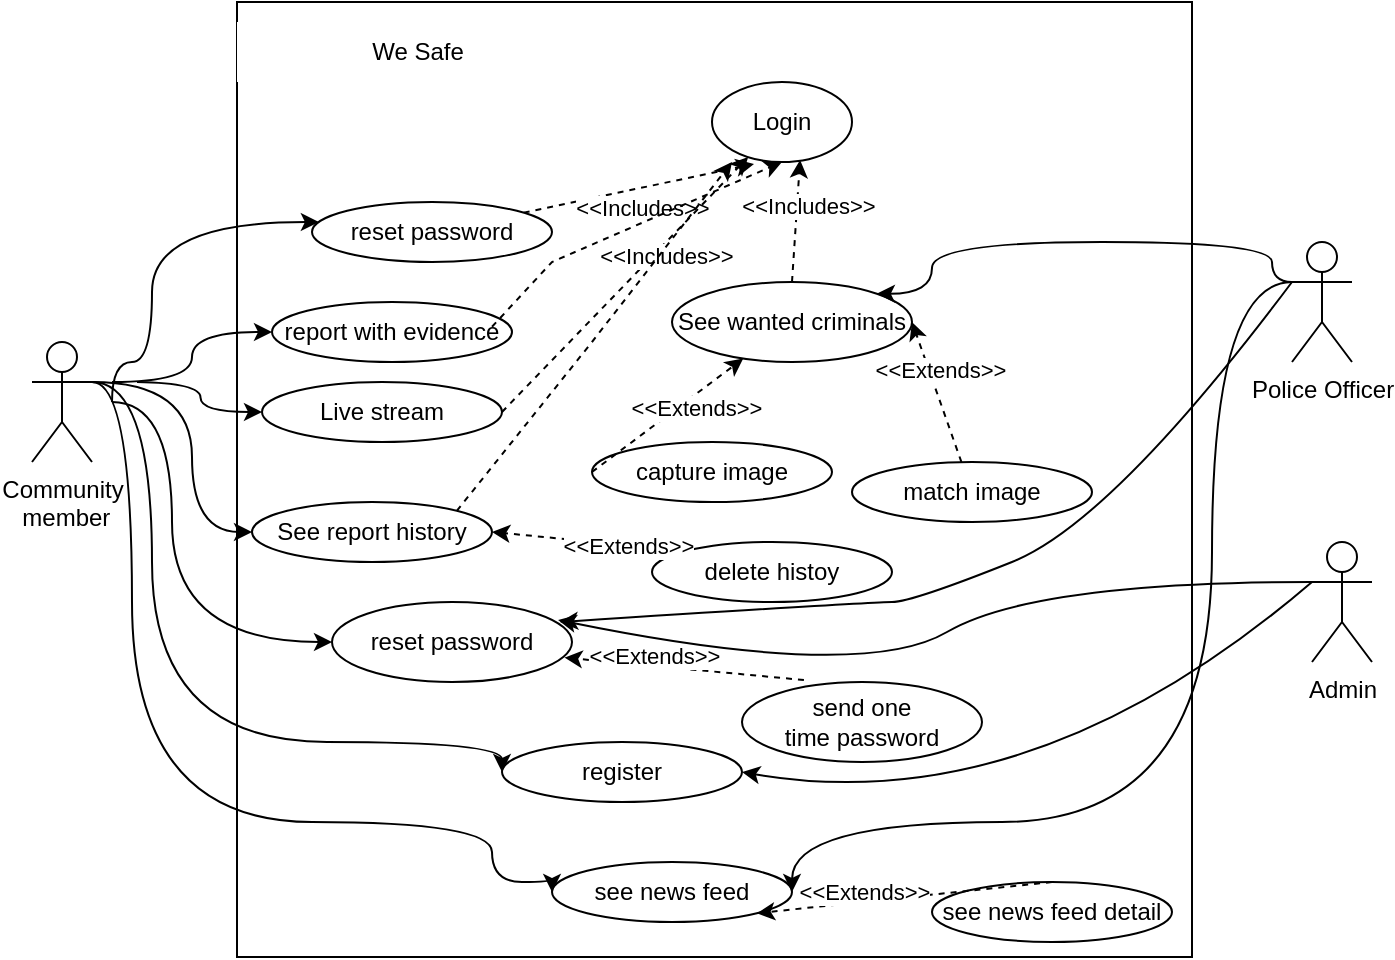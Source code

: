 <mxfile version="16.0.3" type="github">
  <diagram id="VQBJ52Cbb508mhS4Gt7y" name="Page-1">
    <mxGraphModel dx="796" dy="461" grid="1" gridSize="10" guides="1" tooltips="1" connect="1" arrows="1" fold="1" page="1" pageScale="1" pageWidth="850" pageHeight="1100" math="0" shadow="0">
      <root>
        <mxCell id="0" />
        <mxCell id="1" parent="0" />
        <mxCell id="3ofR3fPfTm2XNmkLhLG5-1" value="Community&lt;br&gt;&amp;nbsp;member" style="shape=umlActor;verticalLabelPosition=bottom;verticalAlign=top;html=1;outlineConnect=0;" parent="1" vertex="1">
          <mxGeometry x="70" y="220" width="30" height="60" as="geometry" />
        </mxCell>
        <mxCell id="3ofR3fPfTm2XNmkLhLG5-2" value="Admin" style="shape=umlActor;verticalLabelPosition=bottom;verticalAlign=top;html=1;outlineConnect=0;" parent="1" vertex="1">
          <mxGeometry x="710" y="320" width="30" height="60" as="geometry" />
        </mxCell>
        <mxCell id="3ofR3fPfTm2XNmkLhLG5-4" value="" style="whiteSpace=wrap;html=1;aspect=fixed;fillColor=default;strokeColor=default;" parent="1" vertex="1">
          <mxGeometry x="172.5" y="50" width="477.5" height="477.5" as="geometry" />
        </mxCell>
        <mxCell id="3ofR3fPfTm2XNmkLhLG5-6" value="We Safe" style="rounded=0;whiteSpace=wrap;html=1;strokeColor=none;" parent="1" vertex="1">
          <mxGeometry x="172.5" y="60" width="180" height="30" as="geometry" />
        </mxCell>
        <mxCell id="3ofR3fPfTm2XNmkLhLG5-7" value="Login" style="ellipse;whiteSpace=wrap;html=1;" parent="1" vertex="1">
          <mxGeometry x="410" y="90" width="70" height="40" as="geometry" />
        </mxCell>
        <mxCell id="3ofR3fPfTm2XNmkLhLG5-8" value="register" style="ellipse;whiteSpace=wrap;html=1;" parent="1" vertex="1">
          <mxGeometry x="305" y="420" width="120" height="30" as="geometry" />
        </mxCell>
        <mxCell id="3ofR3fPfTm2XNmkLhLG5-9" value="Police Officer" style="shape=umlActor;verticalLabelPosition=bottom;verticalAlign=top;html=1;outlineConnect=0;" parent="1" vertex="1">
          <mxGeometry x="700" y="170" width="30" height="60" as="geometry" />
        </mxCell>
        <mxCell id="3ofR3fPfTm2XNmkLhLG5-10" value="report with evidence" style="ellipse;whiteSpace=wrap;html=1;" parent="1" vertex="1">
          <mxGeometry x="190" y="200" width="120" height="30" as="geometry" />
        </mxCell>
        <mxCell id="W4rk2TajlGFxyorMyBDT-1" value="Live stream" style="ellipse;whiteSpace=wrap;html=1;" vertex="1" parent="1">
          <mxGeometry x="185" y="240" width="120" height="30" as="geometry" />
        </mxCell>
        <mxCell id="W4rk2TajlGFxyorMyBDT-39" style="edgeStyle=none;rounded=0;orthogonalLoop=1;jettySize=auto;html=1;entryX=0.3;entryY=1.025;entryDx=0;entryDy=0;entryPerimeter=0;dashed=1;" edge="1" parent="1" source="W4rk2TajlGFxyorMyBDT-2" target="3ofR3fPfTm2XNmkLhLG5-7">
          <mxGeometry relative="1" as="geometry" />
        </mxCell>
        <mxCell id="W4rk2TajlGFxyorMyBDT-40" value="&amp;lt;&amp;lt;Includes&amp;gt;&amp;gt;" style="edgeLabel;html=1;align=center;verticalAlign=middle;resizable=0;points=[];" vertex="1" connectable="0" parent="W4rk2TajlGFxyorMyBDT-39">
          <mxGeometry x="0.275" y="-5" relative="1" as="geometry">
            <mxPoint x="-16" y="8" as="offset" />
          </mxGeometry>
        </mxCell>
        <mxCell id="W4rk2TajlGFxyorMyBDT-2" value="reset password" style="ellipse;whiteSpace=wrap;html=1;" vertex="1" parent="1">
          <mxGeometry x="210" y="150" width="120" height="30" as="geometry" />
        </mxCell>
        <mxCell id="W4rk2TajlGFxyorMyBDT-3" value="see news feed" style="ellipse;whiteSpace=wrap;html=1;" vertex="1" parent="1">
          <mxGeometry x="330" y="480" width="120" height="30" as="geometry" />
        </mxCell>
        <mxCell id="W4rk2TajlGFxyorMyBDT-4" value="See report history" style="ellipse;whiteSpace=wrap;html=1;" vertex="1" parent="1">
          <mxGeometry x="180" y="300" width="120" height="30" as="geometry" />
        </mxCell>
        <mxCell id="W4rk2TajlGFxyorMyBDT-7" value="delete histoy" style="ellipse;whiteSpace=wrap;html=1;" vertex="1" parent="1">
          <mxGeometry x="380" y="320" width="120" height="30" as="geometry" />
        </mxCell>
        <mxCell id="W4rk2TajlGFxyorMyBDT-8" value="See wanted criminals" style="ellipse;whiteSpace=wrap;html=1;" vertex="1" parent="1">
          <mxGeometry x="390" y="190" width="120" height="40" as="geometry" />
        </mxCell>
        <mxCell id="W4rk2TajlGFxyorMyBDT-9" value="see news feed detail" style="ellipse;whiteSpace=wrap;html=1;" vertex="1" parent="1">
          <mxGeometry x="520" y="490" width="120" height="30" as="geometry" />
        </mxCell>
        <mxCell id="W4rk2TajlGFxyorMyBDT-10" value="match image" style="ellipse;whiteSpace=wrap;html=1;" vertex="1" parent="1">
          <mxGeometry x="480" y="280" width="120" height="30" as="geometry" />
        </mxCell>
        <mxCell id="W4rk2TajlGFxyorMyBDT-11" value="capture image" style="ellipse;whiteSpace=wrap;html=1;" vertex="1" parent="1">
          <mxGeometry x="350" y="270" width="120" height="30" as="geometry" />
        </mxCell>
        <mxCell id="W4rk2TajlGFxyorMyBDT-41" style="edgeStyle=none;rounded=0;orthogonalLoop=1;jettySize=auto;html=1;entryX=0.5;entryY=1;entryDx=0;entryDy=0;dashed=1;" edge="1" parent="1" target="3ofR3fPfTm2XNmkLhLG5-7">
          <mxGeometry relative="1" as="geometry">
            <mxPoint x="299.998" y="212.379" as="sourcePoint" />
            <mxPoint x="373.06" y="190" as="targetPoint" />
            <Array as="points">
              <mxPoint x="330" y="180" />
            </Array>
          </mxGeometry>
        </mxCell>
        <mxCell id="W4rk2TajlGFxyorMyBDT-45" style="edgeStyle=none;rounded=0;orthogonalLoop=1;jettySize=auto;html=1;dashed=1;exitX=1;exitY=0.5;exitDx=0;exitDy=0;" edge="1" parent="1" source="W4rk2TajlGFxyorMyBDT-1" target="3ofR3fPfTm2XNmkLhLG5-7">
          <mxGeometry relative="1" as="geometry">
            <mxPoint x="309.998" y="269.999" as="sourcePoint" />
            <mxPoint x="383.06" y="247.62" as="targetPoint" />
          </mxGeometry>
        </mxCell>
        <mxCell id="W4rk2TajlGFxyorMyBDT-46" value="&amp;lt;&amp;lt;Includes&amp;gt;&amp;gt;" style="edgeLabel;html=1;align=center;verticalAlign=middle;resizable=0;points=[];" vertex="1" connectable="0" parent="W4rk2TajlGFxyorMyBDT-45">
          <mxGeometry x="0.275" y="-5" relative="1" as="geometry">
            <mxPoint as="offset" />
          </mxGeometry>
        </mxCell>
        <mxCell id="W4rk2TajlGFxyorMyBDT-48" style="edgeStyle=none;rounded=0;orthogonalLoop=1;jettySize=auto;html=1;dashed=1;entryX=1;entryY=0.5;entryDx=0;entryDy=0;" edge="1" parent="1" source="W4rk2TajlGFxyorMyBDT-10" target="W4rk2TajlGFxyorMyBDT-8">
          <mxGeometry relative="1" as="geometry">
            <mxPoint x="319.998" y="279.999" as="sourcePoint" />
            <mxPoint x="410.12" y="149.8" as="targetPoint" />
          </mxGeometry>
        </mxCell>
        <mxCell id="W4rk2TajlGFxyorMyBDT-49" value="&amp;lt;&amp;lt;Extends&amp;gt;&amp;gt;" style="edgeLabel;html=1;align=center;verticalAlign=middle;resizable=0;points=[];" vertex="1" connectable="0" parent="W4rk2TajlGFxyorMyBDT-48">
          <mxGeometry x="0.275" y="-5" relative="1" as="geometry">
            <mxPoint as="offset" />
          </mxGeometry>
        </mxCell>
        <mxCell id="W4rk2TajlGFxyorMyBDT-50" style="edgeStyle=none;rounded=0;orthogonalLoop=1;jettySize=auto;html=1;dashed=1;exitX=0;exitY=0.5;exitDx=0;exitDy=0;" edge="1" parent="1" source="W4rk2TajlGFxyorMyBDT-11" target="W4rk2TajlGFxyorMyBDT-8">
          <mxGeometry relative="1" as="geometry">
            <mxPoint x="460.001" y="361.0" as="sourcePoint" />
            <mxPoint x="381.54" y="310" as="targetPoint" />
          </mxGeometry>
        </mxCell>
        <mxCell id="W4rk2TajlGFxyorMyBDT-51" value="&amp;lt;&amp;lt;Extends&amp;gt;&amp;gt;" style="edgeLabel;html=1;align=center;verticalAlign=middle;resizable=0;points=[];" vertex="1" connectable="0" parent="W4rk2TajlGFxyorMyBDT-50">
          <mxGeometry x="0.275" y="-5" relative="1" as="geometry">
            <mxPoint as="offset" />
          </mxGeometry>
        </mxCell>
        <mxCell id="W4rk2TajlGFxyorMyBDT-53" style="edgeStyle=none;rounded=0;orthogonalLoop=1;jettySize=auto;html=1;dashed=1;exitX=0.5;exitY=0;exitDx=0;exitDy=0;entryX=0.629;entryY=0.975;entryDx=0;entryDy=0;entryPerimeter=0;" edge="1" parent="1" source="W4rk2TajlGFxyorMyBDT-8" target="3ofR3fPfTm2XNmkLhLG5-7">
          <mxGeometry relative="1" as="geometry">
            <mxPoint x="320" y="270" as="sourcePoint" />
            <mxPoint x="410" y="140" as="targetPoint" />
          </mxGeometry>
        </mxCell>
        <mxCell id="W4rk2TajlGFxyorMyBDT-54" value="&amp;lt;&amp;lt;Includes&amp;gt;&amp;gt;" style="edgeLabel;html=1;align=center;verticalAlign=middle;resizable=0;points=[];" vertex="1" connectable="0" parent="W4rk2TajlGFxyorMyBDT-53">
          <mxGeometry x="0.275" y="-5" relative="1" as="geometry">
            <mxPoint as="offset" />
          </mxGeometry>
        </mxCell>
        <mxCell id="W4rk2TajlGFxyorMyBDT-56" style="edgeStyle=none;rounded=0;orthogonalLoop=1;jettySize=auto;html=1;dashed=1;entryX=1;entryY=0.5;entryDx=0;entryDy=0;exitX=0;exitY=0;exitDx=0;exitDy=0;" edge="1" parent="1" source="W4rk2TajlGFxyorMyBDT-7" target="W4rk2TajlGFxyorMyBDT-4">
          <mxGeometry relative="1" as="geometry">
            <mxPoint x="390" y="360" as="sourcePoint" />
            <mxPoint x="435.632" y="273.276" as="targetPoint" />
          </mxGeometry>
        </mxCell>
        <mxCell id="W4rk2TajlGFxyorMyBDT-111" value="&amp;lt;&amp;lt;Extends&amp;gt;&amp;gt;" style="edgeLabel;html=1;align=center;verticalAlign=middle;resizable=0;points=[];" vertex="1" connectable="0" parent="W4rk2TajlGFxyorMyBDT-56">
          <mxGeometry x="-0.394" relative="1" as="geometry">
            <mxPoint as="offset" />
          </mxGeometry>
        </mxCell>
        <mxCell id="W4rk2TajlGFxyorMyBDT-74" style="edgeStyle=none;rounded=0;orthogonalLoop=1;jettySize=auto;html=1;dashed=1;entryX=1;entryY=1;entryDx=0;entryDy=0;exitX=0.5;exitY=0;exitDx=0;exitDy=0;" edge="1" parent="1" source="W4rk2TajlGFxyorMyBDT-9" target="W4rk2TajlGFxyorMyBDT-3">
          <mxGeometry relative="1" as="geometry">
            <mxPoint x="387.574" y="409.393" as="sourcePoint" />
            <mxPoint x="340" y="355" as="targetPoint" />
          </mxGeometry>
        </mxCell>
        <mxCell id="W4rk2TajlGFxyorMyBDT-75" value="&amp;lt;&amp;lt;Extends&amp;gt;&amp;gt;" style="edgeLabel;html=1;align=center;verticalAlign=middle;resizable=0;points=[];" vertex="1" connectable="0" parent="W4rk2TajlGFxyorMyBDT-74">
          <mxGeometry x="0.275" y="-5" relative="1" as="geometry">
            <mxPoint as="offset" />
          </mxGeometry>
        </mxCell>
        <mxCell id="W4rk2TajlGFxyorMyBDT-96" value="" style="endArrow=classic;html=1;rounded=0;edgeStyle=orthogonalEdgeStyle;curved=1;entryX=0;entryY=0.5;entryDx=0;entryDy=0;" edge="1" parent="1" target="W4rk2TajlGFxyorMyBDT-3">
          <mxGeometry width="50" height="50" relative="1" as="geometry">
            <mxPoint x="100" y="240" as="sourcePoint" />
            <mxPoint x="150" y="190" as="targetPoint" />
            <Array as="points">
              <mxPoint x="120" y="240" />
              <mxPoint x="120" y="460" />
              <mxPoint x="300" y="460" />
              <mxPoint x="300" y="490" />
              <mxPoint x="330" y="490" />
            </Array>
          </mxGeometry>
        </mxCell>
        <mxCell id="W4rk2TajlGFxyorMyBDT-98" value="" style="endArrow=classic;html=1;rounded=0;edgeStyle=orthogonalEdgeStyle;curved=1;entryX=0;entryY=0.5;entryDx=0;entryDy=0;" edge="1" parent="1" target="3ofR3fPfTm2XNmkLhLG5-8">
          <mxGeometry width="50" height="50" relative="1" as="geometry">
            <mxPoint x="100" y="240" as="sourcePoint" />
            <mxPoint x="150" y="190" as="targetPoint" />
            <Array as="points">
              <mxPoint x="130" y="240" />
              <mxPoint x="130" y="420" />
              <mxPoint x="305" y="420" />
            </Array>
          </mxGeometry>
        </mxCell>
        <mxCell id="W4rk2TajlGFxyorMyBDT-100" value="" style="endArrow=classic;html=1;rounded=0;curved=1;entryX=1;entryY=0.5;entryDx=0;entryDy=0;exitX=0;exitY=0.333;exitDx=0;exitDy=0;exitPerimeter=0;" edge="1" parent="1" source="3ofR3fPfTm2XNmkLhLG5-2" target="3ofR3fPfTm2XNmkLhLG5-8">
          <mxGeometry width="50" height="50" relative="1" as="geometry">
            <mxPoint x="710" y="360" as="sourcePoint" />
            <mxPoint x="760" y="300" as="targetPoint" />
            <Array as="points">
              <mxPoint x="570" y="460" />
            </Array>
          </mxGeometry>
        </mxCell>
        <mxCell id="W4rk2TajlGFxyorMyBDT-101" value="" style="endArrow=classic;html=1;rounded=0;curved=1;edgeStyle=orthogonalEdgeStyle;entryX=0;entryY=0.5;entryDx=0;entryDy=0;" edge="1" parent="1" target="W4rk2TajlGFxyorMyBDT-4">
          <mxGeometry width="50" height="50" relative="1" as="geometry">
            <mxPoint x="100" y="240" as="sourcePoint" />
            <mxPoint x="150" y="190" as="targetPoint" />
            <Array as="points">
              <mxPoint x="150" y="240" />
              <mxPoint x="150" y="315" />
            </Array>
          </mxGeometry>
        </mxCell>
        <mxCell id="W4rk2TajlGFxyorMyBDT-102" style="edgeStyle=none;rounded=0;orthogonalLoop=1;jettySize=auto;html=1;dashed=1;exitX=1;exitY=0;exitDx=0;exitDy=0;" edge="1" parent="1" source="W4rk2TajlGFxyorMyBDT-4">
          <mxGeometry relative="1" as="geometry">
            <mxPoint x="315" y="265" as="sourcePoint" />
            <mxPoint x="420" y="130" as="targetPoint" />
            <Array as="points">
              <mxPoint x="350" y="220" />
            </Array>
          </mxGeometry>
        </mxCell>
        <mxCell id="W4rk2TajlGFxyorMyBDT-104" value="" style="endArrow=classic;html=1;rounded=0;curved=1;edgeStyle=orthogonalEdgeStyle;" edge="1" parent="1" target="W4rk2TajlGFxyorMyBDT-2">
          <mxGeometry width="50" height="50" relative="1" as="geometry">
            <mxPoint x="110" y="250" as="sourcePoint" />
            <mxPoint x="190" y="325" as="targetPoint" />
            <Array as="points">
              <mxPoint x="110" y="230" />
              <mxPoint x="130" y="230" />
              <mxPoint x="130" y="160" />
            </Array>
          </mxGeometry>
        </mxCell>
        <mxCell id="W4rk2TajlGFxyorMyBDT-105" value="" style="endArrow=classic;html=1;rounded=0;curved=1;edgeStyle=orthogonalEdgeStyle;entryX=0;entryY=0.5;entryDx=0;entryDy=0;" edge="1" parent="1" target="3ofR3fPfTm2XNmkLhLG5-10">
          <mxGeometry width="50" height="50" relative="1" as="geometry">
            <mxPoint x="110" y="240" as="sourcePoint" />
            <mxPoint x="160" y="190" as="targetPoint" />
            <Array as="points">
              <mxPoint x="150" y="240" />
              <mxPoint x="150" y="215" />
            </Array>
          </mxGeometry>
        </mxCell>
        <mxCell id="W4rk2TajlGFxyorMyBDT-106" value="" style="endArrow=classic;html=1;rounded=0;edgeStyle=orthogonalEdgeStyle;curved=1;entryX=0;entryY=0.5;entryDx=0;entryDy=0;" edge="1" parent="1" target="W4rk2TajlGFxyorMyBDT-1">
          <mxGeometry width="50" height="50" relative="1" as="geometry">
            <mxPoint x="122.5" y="240" as="sourcePoint" />
            <mxPoint x="172.5" y="190" as="targetPoint" />
          </mxGeometry>
        </mxCell>
        <mxCell id="W4rk2TajlGFxyorMyBDT-107" value="" style="endArrow=classic;html=1;rounded=0;curved=1;edgeStyle=orthogonalEdgeStyle;entryX=1;entryY=0;entryDx=0;entryDy=0;exitX=0;exitY=0.333;exitDx=0;exitDy=0;exitPerimeter=0;" edge="1" parent="1" source="3ofR3fPfTm2XNmkLhLG5-9" target="W4rk2TajlGFxyorMyBDT-8">
          <mxGeometry width="50" height="50" relative="1" as="geometry">
            <mxPoint x="690" y="190" as="sourcePoint" />
            <mxPoint x="740" y="140" as="targetPoint" />
            <Array as="points">
              <mxPoint x="690" y="190" />
              <mxPoint x="690" y="170" />
              <mxPoint x="520" y="170" />
              <mxPoint x="520" y="196" />
            </Array>
          </mxGeometry>
        </mxCell>
        <mxCell id="W4rk2TajlGFxyorMyBDT-109" value="" style="endArrow=classic;html=1;rounded=0;curved=1;edgeStyle=orthogonalEdgeStyle;entryX=1;entryY=0.5;entryDx=0;entryDy=0;exitX=0;exitY=0.333;exitDx=0;exitDy=0;exitPerimeter=0;" edge="1" parent="1" source="3ofR3fPfTm2XNmkLhLG5-9" target="W4rk2TajlGFxyorMyBDT-3">
          <mxGeometry width="50" height="50" relative="1" as="geometry">
            <mxPoint x="690" y="190" as="sourcePoint" />
            <mxPoint x="740" y="140" as="targetPoint" />
            <Array as="points">
              <mxPoint x="660" y="190" />
              <mxPoint x="660" y="460" />
              <mxPoint x="450" y="460" />
            </Array>
          </mxGeometry>
        </mxCell>
        <mxCell id="W4rk2TajlGFxyorMyBDT-114" value="reset password" style="ellipse;whiteSpace=wrap;html=1;strokeColor=default;fillColor=default;" vertex="1" parent="1">
          <mxGeometry x="220" y="350" width="120" height="40" as="geometry" />
        </mxCell>
        <mxCell id="W4rk2TajlGFxyorMyBDT-116" value="send one&lt;br&gt;time password" style="ellipse;whiteSpace=wrap;html=1;strokeColor=default;fillColor=default;" vertex="1" parent="1">
          <mxGeometry x="425" y="390" width="120" height="40" as="geometry" />
        </mxCell>
        <mxCell id="W4rk2TajlGFxyorMyBDT-117" value="" style="endArrow=classic;html=1;rounded=0;curved=1;edgeStyle=orthogonalEdgeStyle;entryX=0;entryY=0.5;entryDx=0;entryDy=0;" edge="1" parent="1" target="W4rk2TajlGFxyorMyBDT-114">
          <mxGeometry width="50" height="50" relative="1" as="geometry">
            <mxPoint x="110" y="250" as="sourcePoint" />
            <mxPoint x="190" y="325" as="targetPoint" />
            <Array as="points">
              <mxPoint x="140" y="250" />
              <mxPoint x="140" y="370" />
            </Array>
          </mxGeometry>
        </mxCell>
        <mxCell id="W4rk2TajlGFxyorMyBDT-120" style="edgeStyle=none;rounded=0;orthogonalLoop=1;jettySize=auto;html=1;dashed=1;entryX=1;entryY=1;entryDx=0;entryDy=0;exitX=0.258;exitY=-0.025;exitDx=0;exitDy=0;exitPerimeter=0;" edge="1" parent="1" source="W4rk2TajlGFxyorMyBDT-116">
          <mxGeometry relative="1" as="geometry">
            <mxPoint x="483.79" y="362.2" as="sourcePoint" />
            <mxPoint x="336.216" y="377.807" as="targetPoint" />
          </mxGeometry>
        </mxCell>
        <mxCell id="W4rk2TajlGFxyorMyBDT-121" value="&amp;lt;&amp;lt;Extends&amp;gt;&amp;gt;" style="edgeLabel;html=1;align=center;verticalAlign=middle;resizable=0;points=[];" vertex="1" connectable="0" parent="W4rk2TajlGFxyorMyBDT-120">
          <mxGeometry x="0.275" y="-5" relative="1" as="geometry">
            <mxPoint as="offset" />
          </mxGeometry>
        </mxCell>
        <mxCell id="W4rk2TajlGFxyorMyBDT-123" value="" style="endArrow=classic;html=1;rounded=0;curved=1;entryX=0.942;entryY=0.225;entryDx=0;entryDy=0;exitX=0;exitY=0.333;exitDx=0;exitDy=0;exitPerimeter=0;entryPerimeter=0;" edge="1" parent="1" source="3ofR3fPfTm2XNmkLhLG5-2" target="W4rk2TajlGFxyorMyBDT-114">
          <mxGeometry width="50" height="50" relative="1" as="geometry">
            <mxPoint x="625" y="270" as="sourcePoint" />
            <mxPoint x="340" y="365" as="targetPoint" />
            <Array as="points">
              <mxPoint x="570" y="340" />
              <mxPoint x="485" y="390" />
            </Array>
          </mxGeometry>
        </mxCell>
        <mxCell id="W4rk2TajlGFxyorMyBDT-126" value="" style="endArrow=classic;html=1;rounded=0;curved=1;entryX=0.95;entryY=0.25;entryDx=0;entryDy=0;entryPerimeter=0;" edge="1" parent="1" target="W4rk2TajlGFxyorMyBDT-114">
          <mxGeometry width="50" height="50" relative="1" as="geometry">
            <mxPoint x="700" y="190" as="sourcePoint" />
            <mxPoint x="750" y="140" as="targetPoint" />
            <Array as="points">
              <mxPoint x="610" y="310" />
              <mxPoint x="510" y="350" />
              <mxPoint x="490" y="350" />
            </Array>
          </mxGeometry>
        </mxCell>
      </root>
    </mxGraphModel>
  </diagram>
</mxfile>

